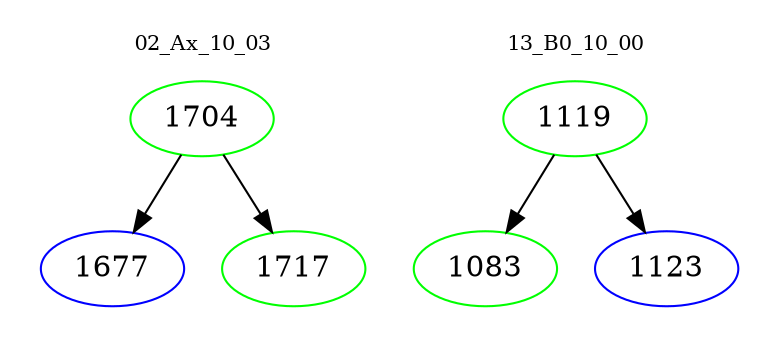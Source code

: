 digraph{
subgraph cluster_0 {
color = white
label = "02_Ax_10_03";
fontsize=10;
T0_1704 [label="1704", color="green"]
T0_1704 -> T0_1677 [color="black"]
T0_1677 [label="1677", color="blue"]
T0_1704 -> T0_1717 [color="black"]
T0_1717 [label="1717", color="green"]
}
subgraph cluster_1 {
color = white
label = "13_B0_10_00";
fontsize=10;
T1_1119 [label="1119", color="green"]
T1_1119 -> T1_1083 [color="black"]
T1_1083 [label="1083", color="green"]
T1_1119 -> T1_1123 [color="black"]
T1_1123 [label="1123", color="blue"]
}
}
